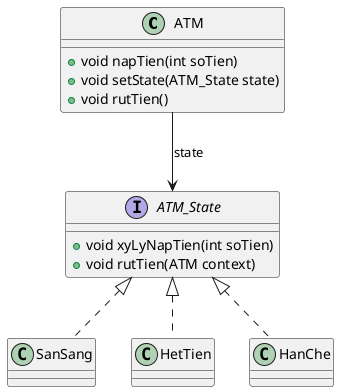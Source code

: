 @startuml
class ATM{
    + void napTien(int soTien)
    + void setState(ATM_State state)
    + void rutTien()
}

interface ATM_State{
    + void xyLyNapTien(int soTien)
    + void rutTien(ATM context)
}

class SanSang

class HetTien

class HanChe

ATM --> ATM_State : state
ATM_State <|.. SanSang
ATM_State <|.. HanChe
ATM_State <|.. HetTien


@enduml